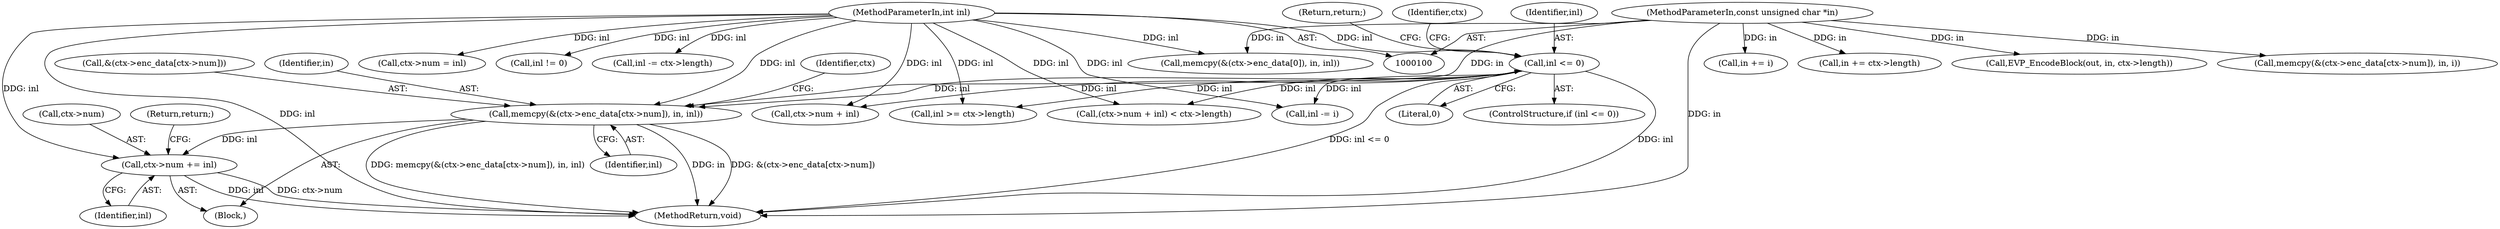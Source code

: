 digraph "0_openssl_5b814481f3573fa9677f3a31ee51322e2a22ee6a@API" {
"1000144" [label="(Call,memcpy(&(ctx->enc_data[ctx->num]), in, inl))"];
"1000104" [label="(MethodParameterIn,const unsigned char *in)"];
"1000105" [label="(MethodParameterIn,int inl)"];
"1000118" [label="(Call,inl <= 0)"];
"1000155" [label="(Call,ctx->num += inl)"];
"1000157" [label="(Identifier,ctx)"];
"1000281" [label="(Call,ctx->num = inl)"];
"1000188" [label="(Call,in += i)"];
"1000269" [label="(Call,inl != 0)"];
"1000241" [label="(Call,in += ctx->length)"];
"1000155" [label="(Call,ctx->num += inl)"];
"1000121" [label="(Return,return;)"];
"1000144" [label="(Call,memcpy(&(ctx->enc_data[ctx->num]), in, inl))"];
"1000159" [label="(Identifier,inl)"];
"1000125" [label="(Identifier,ctx)"];
"1000272" [label="(Call,memcpy(&(ctx->enc_data[0]), in, inl))"];
"1000235" [label="(Call,EVP_EncodeBlock(out, in, ctx->length))"];
"1000105" [label="(MethodParameterIn,int inl)"];
"1000246" [label="(Call,inl -= ctx->length)"];
"1000117" [label="(ControlStructure,if (inl <= 0))"];
"1000119" [label="(Identifier,inl)"];
"1000134" [label="(Call,(ctx->num + inl) < ctx->length)"];
"1000135" [label="(Call,ctx->num + inl)"];
"1000118" [label="(Call,inl <= 0)"];
"1000227" [label="(Call,inl >= ctx->length)"];
"1000290" [label="(MethodReturn,void)"];
"1000104" [label="(MethodParameterIn,const unsigned char *in)"];
"1000120" [label="(Literal,0)"];
"1000143" [label="(Block,)"];
"1000156" [label="(Call,ctx->num)"];
"1000145" [label="(Call,&(ctx->enc_data[ctx->num]))"];
"1000191" [label="(Call,inl -= i)"];
"1000177" [label="(Call,memcpy(&(ctx->enc_data[ctx->num]), in, i))"];
"1000153" [label="(Identifier,in)"];
"1000160" [label="(Return,return;)"];
"1000154" [label="(Identifier,inl)"];
"1000144" -> "1000143"  [label="AST: "];
"1000144" -> "1000154"  [label="CFG: "];
"1000145" -> "1000144"  [label="AST: "];
"1000153" -> "1000144"  [label="AST: "];
"1000154" -> "1000144"  [label="AST: "];
"1000157" -> "1000144"  [label="CFG: "];
"1000144" -> "1000290"  [label="DDG: memcpy(&(ctx->enc_data[ctx->num]), in, inl)"];
"1000144" -> "1000290"  [label="DDG: in"];
"1000144" -> "1000290"  [label="DDG: &(ctx->enc_data[ctx->num])"];
"1000104" -> "1000144"  [label="DDG: in"];
"1000105" -> "1000144"  [label="DDG: inl"];
"1000118" -> "1000144"  [label="DDG: inl"];
"1000144" -> "1000155"  [label="DDG: inl"];
"1000104" -> "1000100"  [label="AST: "];
"1000104" -> "1000290"  [label="DDG: in"];
"1000104" -> "1000177"  [label="DDG: in"];
"1000104" -> "1000188"  [label="DDG: in"];
"1000104" -> "1000235"  [label="DDG: in"];
"1000104" -> "1000241"  [label="DDG: in"];
"1000104" -> "1000272"  [label="DDG: in"];
"1000105" -> "1000100"  [label="AST: "];
"1000105" -> "1000290"  [label="DDG: inl"];
"1000105" -> "1000118"  [label="DDG: inl"];
"1000105" -> "1000134"  [label="DDG: inl"];
"1000105" -> "1000135"  [label="DDG: inl"];
"1000105" -> "1000155"  [label="DDG: inl"];
"1000105" -> "1000191"  [label="DDG: inl"];
"1000105" -> "1000227"  [label="DDG: inl"];
"1000105" -> "1000246"  [label="DDG: inl"];
"1000105" -> "1000269"  [label="DDG: inl"];
"1000105" -> "1000272"  [label="DDG: inl"];
"1000105" -> "1000281"  [label="DDG: inl"];
"1000118" -> "1000117"  [label="AST: "];
"1000118" -> "1000120"  [label="CFG: "];
"1000119" -> "1000118"  [label="AST: "];
"1000120" -> "1000118"  [label="AST: "];
"1000121" -> "1000118"  [label="CFG: "];
"1000125" -> "1000118"  [label="CFG: "];
"1000118" -> "1000290"  [label="DDG: inl <= 0"];
"1000118" -> "1000290"  [label="DDG: inl"];
"1000118" -> "1000134"  [label="DDG: inl"];
"1000118" -> "1000135"  [label="DDG: inl"];
"1000118" -> "1000191"  [label="DDG: inl"];
"1000118" -> "1000227"  [label="DDG: inl"];
"1000155" -> "1000143"  [label="AST: "];
"1000155" -> "1000159"  [label="CFG: "];
"1000156" -> "1000155"  [label="AST: "];
"1000159" -> "1000155"  [label="AST: "];
"1000160" -> "1000155"  [label="CFG: "];
"1000155" -> "1000290"  [label="DDG: inl"];
"1000155" -> "1000290"  [label="DDG: ctx->num"];
}
